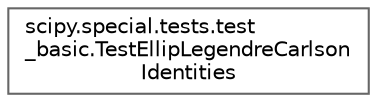 digraph "Graphical Class Hierarchy"
{
 // LATEX_PDF_SIZE
  bgcolor="transparent";
  edge [fontname=Helvetica,fontsize=10,labelfontname=Helvetica,labelfontsize=10];
  node [fontname=Helvetica,fontsize=10,shape=box,height=0.2,width=0.4];
  rankdir="LR";
  Node0 [id="Node000000",label="scipy.special.tests.test\l_basic.TestEllipLegendreCarlson\lIdentities",height=0.2,width=0.4,color="grey40", fillcolor="white", style="filled",URL="$da/d66/classscipy_1_1special_1_1tests_1_1test__basic_1_1TestEllipLegendreCarlsonIdentities.html",tooltip=" "];
}
